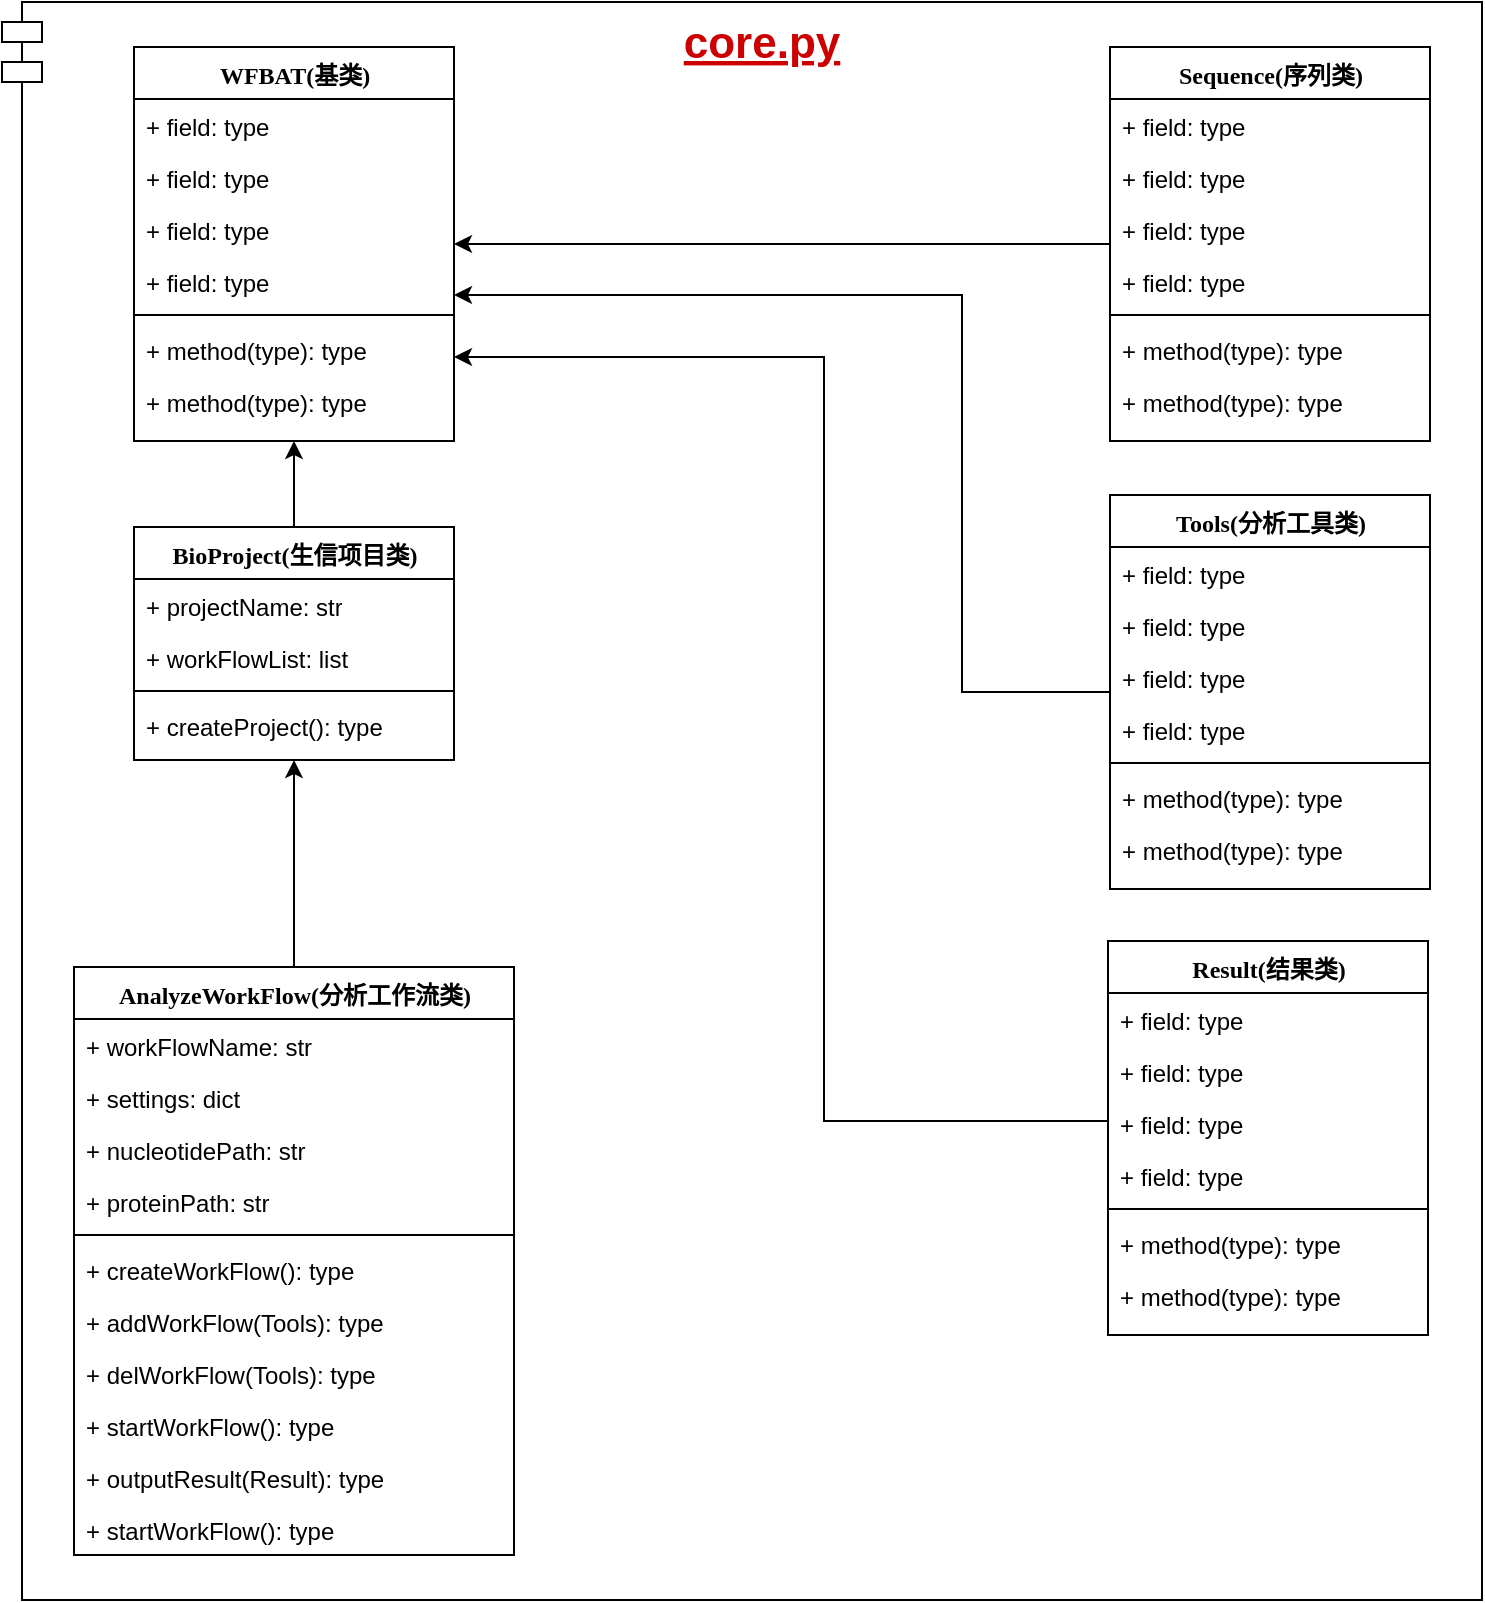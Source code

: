 <mxfile version="15.4.0" type="device"><diagram name="Page-1" id="9f46799a-70d6-7492-0946-bef42562c5a5"><mxGraphModel dx="1568" dy="945" grid="0" gridSize="10" guides="1" tooltips="1" connect="1" arrows="1" fold="1" page="1" pageScale="1" pageWidth="827" pageHeight="1169" background="none" math="0" shadow="0"><root><mxCell id="0"/><mxCell id="1" parent="0"/><mxCell id="bS8Uq09kKJwPHXTib88Z-6" value="core.py" style="shape=module;align=left;spacingLeft=20;align=center;verticalAlign=top;fontSize=22;labelBackgroundColor=#FFFFFF;fontColor=#CC0000;fontStyle=5" vertex="1" parent="1"><mxGeometry x="22" y="34" width="740" height="799" as="geometry"/></mxCell><mxCell id="78961159f06e98e8-43" value="WFBAT(基类)" style="swimlane;html=1;fontStyle=1;align=center;verticalAlign=top;childLayout=stackLayout;horizontal=1;startSize=26;horizontalStack=0;resizeParent=1;resizeLast=0;collapsible=1;marginBottom=0;swimlaneFillColor=#ffffff;rounded=0;shadow=0;comic=0;labelBackgroundColor=none;strokeWidth=1;fillColor=none;fontFamily=Verdana;fontSize=12" parent="1" vertex="1"><mxGeometry x="88" y="56.5" width="160" height="197" as="geometry"/></mxCell><mxCell id="78961159f06e98e8-44" value="+ field: type" style="text;html=1;strokeColor=none;fillColor=none;align=left;verticalAlign=top;spacingLeft=4;spacingRight=4;whiteSpace=wrap;overflow=hidden;rotatable=0;points=[[0,0.5],[1,0.5]];portConstraint=eastwest;fontColor=#000000;" parent="78961159f06e98e8-43" vertex="1"><mxGeometry y="26" width="160" height="26" as="geometry"/></mxCell><mxCell id="78961159f06e98e8-45" value="+ field: type" style="text;html=1;strokeColor=none;fillColor=none;align=left;verticalAlign=top;spacingLeft=4;spacingRight=4;whiteSpace=wrap;overflow=hidden;rotatable=0;points=[[0,0.5],[1,0.5]];portConstraint=eastwest;fontColor=#000000;" parent="78961159f06e98e8-43" vertex="1"><mxGeometry y="52" width="160" height="26" as="geometry"/></mxCell><mxCell id="78961159f06e98e8-49" value="+ field: type" style="text;html=1;strokeColor=none;fillColor=none;align=left;verticalAlign=top;spacingLeft=4;spacingRight=4;whiteSpace=wrap;overflow=hidden;rotatable=0;points=[[0,0.5],[1,0.5]];portConstraint=eastwest;fontColor=#000000;" parent="78961159f06e98e8-43" vertex="1"><mxGeometry y="78" width="160" height="26" as="geometry"/></mxCell><mxCell id="78961159f06e98e8-50" value="+ field: type" style="text;html=1;strokeColor=none;fillColor=none;align=left;verticalAlign=top;spacingLeft=4;spacingRight=4;whiteSpace=wrap;overflow=hidden;rotatable=0;points=[[0,0.5],[1,0.5]];portConstraint=eastwest;fontColor=#000000;" parent="78961159f06e98e8-43" vertex="1"><mxGeometry y="104" width="160" height="26" as="geometry"/></mxCell><mxCell id="78961159f06e98e8-51" value="" style="line;html=1;strokeWidth=1;fillColor=none;align=left;verticalAlign=middle;spacingTop=-1;spacingLeft=3;spacingRight=3;rotatable=0;labelPosition=right;points=[];portConstraint=eastwest;" parent="78961159f06e98e8-43" vertex="1"><mxGeometry y="130" width="160" height="8" as="geometry"/></mxCell><mxCell id="78961159f06e98e8-52" value="+ method(type): type" style="text;html=1;strokeColor=none;fillColor=none;align=left;verticalAlign=top;spacingLeft=4;spacingRight=4;whiteSpace=wrap;overflow=hidden;rotatable=0;points=[[0,0.5],[1,0.5]];portConstraint=eastwest;fontColor=#000000;" parent="78961159f06e98e8-43" vertex="1"><mxGeometry y="138" width="160" height="26" as="geometry"/></mxCell><mxCell id="78961159f06e98e8-53" value="+ method(type): type" style="text;html=1;strokeColor=none;fillColor=none;align=left;verticalAlign=top;spacingLeft=4;spacingRight=4;whiteSpace=wrap;overflow=hidden;rotatable=0;points=[[0,0.5],[1,0.5]];portConstraint=eastwest;fontColor=#000000;" parent="78961159f06e98e8-43" vertex="1"><mxGeometry y="164" width="160" height="26" as="geometry"/></mxCell><mxCell id="78961159f06e98e8-95" value="AnalyzeWorkFlow(分析工作流类)" style="swimlane;html=1;fontStyle=1;align=center;verticalAlign=top;childLayout=stackLayout;horizontal=1;startSize=26;horizontalStack=0;resizeParent=1;resizeLast=0;collapsible=1;marginBottom=0;swimlaneFillColor=#ffffff;rounded=0;shadow=0;comic=0;labelBackgroundColor=none;strokeWidth=1;fillColor=none;fontFamily=Verdana;fontSize=12" parent="1" vertex="1"><mxGeometry x="58" y="516.5" width="220" height="294" as="geometry"/></mxCell><mxCell id="78961159f06e98e8-96" value="+ workFlowName: str" style="text;html=1;strokeColor=none;fillColor=none;align=left;verticalAlign=top;spacingLeft=4;spacingRight=4;whiteSpace=wrap;overflow=hidden;rotatable=0;points=[[0,0.5],[1,0.5]];portConstraint=eastwest;fontColor=#000000;" parent="78961159f06e98e8-95" vertex="1"><mxGeometry y="26" width="220" height="26" as="geometry"/></mxCell><mxCell id="78961159f06e98e8-97" value="+ settings: dict" style="text;html=1;strokeColor=none;fillColor=none;align=left;verticalAlign=top;spacingLeft=4;spacingRight=4;whiteSpace=wrap;overflow=hidden;rotatable=0;points=[[0,0.5],[1,0.5]];portConstraint=eastwest;fontColor=#000000;" parent="78961159f06e98e8-95" vertex="1"><mxGeometry y="52" width="220" height="26" as="geometry"/></mxCell><mxCell id="78961159f06e98e8-98" value="+ nucleotidePath: str" style="text;html=1;strokeColor=none;fillColor=none;align=left;verticalAlign=top;spacingLeft=4;spacingRight=4;whiteSpace=wrap;overflow=hidden;rotatable=0;points=[[0,0.5],[1,0.5]];portConstraint=eastwest;fontColor=#000000;" parent="78961159f06e98e8-95" vertex="1"><mxGeometry y="78" width="220" height="26" as="geometry"/></mxCell><mxCell id="78961159f06e98e8-102" value="+ proteinPath: str" style="text;html=1;strokeColor=none;fillColor=none;align=left;verticalAlign=top;spacingLeft=4;spacingRight=4;whiteSpace=wrap;overflow=hidden;rotatable=0;points=[[0,0.5],[1,0.5]];portConstraint=eastwest;fontColor=#000000;" parent="78961159f06e98e8-95" vertex="1"><mxGeometry y="104" width="220" height="26" as="geometry"/></mxCell><mxCell id="78961159f06e98e8-103" value="" style="line;html=1;strokeWidth=1;fillColor=none;align=left;verticalAlign=middle;spacingTop=-1;spacingLeft=3;spacingRight=3;rotatable=0;labelPosition=right;points=[];portConstraint=eastwest;" parent="78961159f06e98e8-95" vertex="1"><mxGeometry y="130" width="220" height="8" as="geometry"/></mxCell><mxCell id="78961159f06e98e8-104" value="+ createWorkFlow(): type" style="text;html=1;strokeColor=none;fillColor=none;align=left;verticalAlign=top;spacingLeft=4;spacingRight=4;whiteSpace=wrap;overflow=hidden;rotatable=0;points=[[0,0.5],[1,0.5]];portConstraint=eastwest;fontColor=#000000;" parent="78961159f06e98e8-95" vertex="1"><mxGeometry y="138" width="220" height="26" as="geometry"/></mxCell><mxCell id="bS8Uq09kKJwPHXTib88Z-39" value="+ addWorkFlow(Tools): type" style="text;html=1;strokeColor=none;fillColor=none;align=left;verticalAlign=top;spacingLeft=4;spacingRight=4;whiteSpace=wrap;overflow=hidden;rotatable=0;points=[[0,0.5],[1,0.5]];portConstraint=eastwest;fontColor=#000000;" vertex="1" parent="78961159f06e98e8-95"><mxGeometry y="164" width="220" height="26" as="geometry"/></mxCell><mxCell id="bS8Uq09kKJwPHXTib88Z-41" value="+ delWorkFlow(Tools): type" style="text;html=1;strokeColor=none;fillColor=none;align=left;verticalAlign=top;spacingLeft=4;spacingRight=4;whiteSpace=wrap;overflow=hidden;rotatable=0;points=[[0,0.5],[1,0.5]];portConstraint=eastwest;fontColor=#000000;" vertex="1" parent="78961159f06e98e8-95"><mxGeometry y="190" width="220" height="26" as="geometry"/></mxCell><mxCell id="bS8Uq09kKJwPHXTib88Z-40" value="+ startWorkFlow(): type" style="text;html=1;strokeColor=none;fillColor=none;align=left;verticalAlign=top;spacingLeft=4;spacingRight=4;whiteSpace=wrap;overflow=hidden;rotatable=0;points=[[0,0.5],[1,0.5]];portConstraint=eastwest;fontColor=#000000;" vertex="1" parent="78961159f06e98e8-95"><mxGeometry y="216" width="220" height="26" as="geometry"/></mxCell><mxCell id="bS8Uq09kKJwPHXTib88Z-42" value="+ outputResult(Result): type" style="text;html=1;strokeColor=none;fillColor=none;align=left;verticalAlign=top;spacingLeft=4;spacingRight=4;whiteSpace=wrap;overflow=hidden;rotatable=0;points=[[0,0.5],[1,0.5]];portConstraint=eastwest;fontColor=#000000;" vertex="1" parent="78961159f06e98e8-95"><mxGeometry y="242" width="220" height="26" as="geometry"/></mxCell><mxCell id="bS8Uq09kKJwPHXTib88Z-43" value="+ startWorkFlow(): type" style="text;html=1;strokeColor=none;fillColor=none;align=left;verticalAlign=top;spacingLeft=4;spacingRight=4;whiteSpace=wrap;overflow=hidden;rotatable=0;points=[[0,0.5],[1,0.5]];portConstraint=eastwest;fontColor=#000000;" vertex="1" parent="78961159f06e98e8-95"><mxGeometry y="268" width="220" height="26" as="geometry"/></mxCell><mxCell id="78961159f06e98e8-108" value="BioProject(生信项目类)" style="swimlane;html=1;fontStyle=1;align=center;verticalAlign=top;childLayout=stackLayout;horizontal=1;startSize=26;horizontalStack=0;resizeParent=1;resizeLast=0;collapsible=1;marginBottom=0;swimlaneFillColor=#ffffff;rounded=0;shadow=0;comic=0;labelBackgroundColor=none;strokeWidth=1;fillColor=none;fontFamily=Verdana;fontSize=12" parent="1" vertex="1"><mxGeometry x="88" y="296.5" width="160" height="116.5" as="geometry"/></mxCell><mxCell id="78961159f06e98e8-109" value="+ projectName: str" style="text;html=1;strokeColor=none;fillColor=none;align=left;verticalAlign=top;spacingLeft=4;spacingRight=4;whiteSpace=wrap;overflow=hidden;rotatable=0;points=[[0,0.5],[1,0.5]];portConstraint=eastwest;fontColor=#000000;" parent="78961159f06e98e8-108" vertex="1"><mxGeometry y="26" width="160" height="26" as="geometry"/></mxCell><mxCell id="78961159f06e98e8-110" value="+ workFlowList: list" style="text;html=1;strokeColor=none;fillColor=none;align=left;verticalAlign=top;spacingLeft=4;spacingRight=4;whiteSpace=wrap;overflow=hidden;rotatable=0;points=[[0,0.5],[1,0.5]];portConstraint=eastwest;fontColor=#000000;" parent="78961159f06e98e8-108" vertex="1"><mxGeometry y="52" width="160" height="26" as="geometry"/></mxCell><mxCell id="78961159f06e98e8-116" value="" style="line;html=1;strokeWidth=1;fillColor=none;align=left;verticalAlign=middle;spacingTop=-1;spacingLeft=3;spacingRight=3;rotatable=0;labelPosition=right;points=[];portConstraint=eastwest;" parent="78961159f06e98e8-108" vertex="1"><mxGeometry y="78" width="160" height="8" as="geometry"/></mxCell><mxCell id="78961159f06e98e8-120" value="+ createProject(): type" style="text;html=1;strokeColor=none;fillColor=none;align=left;verticalAlign=top;spacingLeft=4;spacingRight=4;whiteSpace=wrap;overflow=hidden;rotatable=0;points=[[0,0.5],[1,0.5]];portConstraint=eastwest;fontColor=#000000;" parent="78961159f06e98e8-108" vertex="1"><mxGeometry y="86" width="160" height="26" as="geometry"/></mxCell><mxCell id="bS8Uq09kKJwPHXTib88Z-2" value="" style="edgeStyle=segmentEdgeStyle;endArrow=classic;html=1;rounded=0;exitX=0.5;exitY=0;exitDx=0;exitDy=0;entryX=0.5;entryY=1;entryDx=0;entryDy=0;" edge="1" parent="1" source="78961159f06e98e8-108" target="78961159f06e98e8-43"><mxGeometry x="18" y="16.5" width="50" height="50" as="geometry"><mxPoint x="498" y="476.5" as="sourcePoint"/><mxPoint x="548" y="426.5" as="targetPoint"/></mxGeometry></mxCell><mxCell id="bS8Uq09kKJwPHXTib88Z-3" value="" style="edgeStyle=segmentEdgeStyle;endArrow=classic;html=1;rounded=0;entryX=0.5;entryY=1;entryDx=0;entryDy=0;exitX=0.5;exitY=0;exitDx=0;exitDy=0;" edge="1" parent="1" source="78961159f06e98e8-95" target="78961159f06e98e8-108"><mxGeometry x="18" y="16.5" width="50" height="50" as="geometry"><mxPoint x="297" y="306.5" as="sourcePoint"/><mxPoint x="297" y="233.5" as="targetPoint"/><Array as="points"/></mxGeometry></mxCell><mxCell id="bS8Uq09kKJwPHXTib88Z-11" value="Sequence(序列类)" style="swimlane;html=1;fontStyle=1;align=center;verticalAlign=top;childLayout=stackLayout;horizontal=1;startSize=26;horizontalStack=0;resizeParent=1;resizeLast=0;collapsible=1;marginBottom=0;swimlaneFillColor=#ffffff;rounded=0;shadow=0;comic=0;labelBackgroundColor=none;strokeWidth=1;fillColor=none;fontFamily=Verdana;fontSize=12" vertex="1" parent="1"><mxGeometry x="576" y="56.5" width="160" height="197" as="geometry"/></mxCell><mxCell id="bS8Uq09kKJwPHXTib88Z-12" value="+ field: type" style="text;html=1;strokeColor=none;fillColor=none;align=left;verticalAlign=top;spacingLeft=4;spacingRight=4;whiteSpace=wrap;overflow=hidden;rotatable=0;points=[[0,0.5],[1,0.5]];portConstraint=eastwest;fontColor=#000000;" vertex="1" parent="bS8Uq09kKJwPHXTib88Z-11"><mxGeometry y="26" width="160" height="26" as="geometry"/></mxCell><mxCell id="bS8Uq09kKJwPHXTib88Z-13" value="+ field: type" style="text;html=1;strokeColor=none;fillColor=none;align=left;verticalAlign=top;spacingLeft=4;spacingRight=4;whiteSpace=wrap;overflow=hidden;rotatable=0;points=[[0,0.5],[1,0.5]];portConstraint=eastwest;fontColor=#000000;" vertex="1" parent="bS8Uq09kKJwPHXTib88Z-11"><mxGeometry y="52" width="160" height="26" as="geometry"/></mxCell><mxCell id="bS8Uq09kKJwPHXTib88Z-14" value="+ field: type" style="text;html=1;strokeColor=none;fillColor=none;align=left;verticalAlign=top;spacingLeft=4;spacingRight=4;whiteSpace=wrap;overflow=hidden;rotatable=0;points=[[0,0.5],[1,0.5]];portConstraint=eastwest;fontColor=#000000;" vertex="1" parent="bS8Uq09kKJwPHXTib88Z-11"><mxGeometry y="78" width="160" height="26" as="geometry"/></mxCell><mxCell id="bS8Uq09kKJwPHXTib88Z-15" value="+ field: type" style="text;html=1;strokeColor=none;fillColor=none;align=left;verticalAlign=top;spacingLeft=4;spacingRight=4;whiteSpace=wrap;overflow=hidden;rotatable=0;points=[[0,0.5],[1,0.5]];portConstraint=eastwest;fontColor=#000000;" vertex="1" parent="bS8Uq09kKJwPHXTib88Z-11"><mxGeometry y="104" width="160" height="26" as="geometry"/></mxCell><mxCell id="bS8Uq09kKJwPHXTib88Z-16" value="" style="line;html=1;strokeWidth=1;fillColor=none;align=left;verticalAlign=middle;spacingTop=-1;spacingLeft=3;spacingRight=3;rotatable=0;labelPosition=right;points=[];portConstraint=eastwest;" vertex="1" parent="bS8Uq09kKJwPHXTib88Z-11"><mxGeometry y="130" width="160" height="8" as="geometry"/></mxCell><mxCell id="bS8Uq09kKJwPHXTib88Z-17" value="+ method(type): type" style="text;html=1;strokeColor=none;fillColor=none;align=left;verticalAlign=top;spacingLeft=4;spacingRight=4;whiteSpace=wrap;overflow=hidden;rotatable=0;points=[[0,0.5],[1,0.5]];portConstraint=eastwest;fontColor=#000000;" vertex="1" parent="bS8Uq09kKJwPHXTib88Z-11"><mxGeometry y="138" width="160" height="26" as="geometry"/></mxCell><mxCell id="bS8Uq09kKJwPHXTib88Z-18" value="+ method(type): type" style="text;html=1;strokeColor=none;fillColor=none;align=left;verticalAlign=top;spacingLeft=4;spacingRight=4;whiteSpace=wrap;overflow=hidden;rotatable=0;points=[[0,0.5],[1,0.5]];portConstraint=eastwest;fontColor=#000000;" vertex="1" parent="bS8Uq09kKJwPHXTib88Z-11"><mxGeometry y="164" width="160" height="26" as="geometry"/></mxCell><mxCell id="bS8Uq09kKJwPHXTib88Z-19" value="" style="edgeStyle=orthogonalEdgeStyle;rounded=0;orthogonalLoop=1;jettySize=auto;html=1;fontSize=22;fontColor=#CC0000;" edge="1" parent="1" source="bS8Uq09kKJwPHXTib88Z-11" target="78961159f06e98e8-43"><mxGeometry x="19" y="34" as="geometry"/></mxCell><mxCell id="bS8Uq09kKJwPHXTib88Z-20" value="Tools(分析工具类)" style="swimlane;html=1;fontStyle=1;align=center;verticalAlign=top;childLayout=stackLayout;horizontal=1;startSize=26;horizontalStack=0;resizeParent=1;resizeLast=0;collapsible=1;marginBottom=0;swimlaneFillColor=#ffffff;rounded=0;shadow=0;comic=0;labelBackgroundColor=none;strokeWidth=1;fillColor=none;fontFamily=Verdana;fontSize=12" vertex="1" parent="1"><mxGeometry x="576" y="280.5" width="160" height="197" as="geometry"/></mxCell><mxCell id="bS8Uq09kKJwPHXTib88Z-21" value="+ field: type" style="text;html=1;strokeColor=none;fillColor=none;align=left;verticalAlign=top;spacingLeft=4;spacingRight=4;whiteSpace=wrap;overflow=hidden;rotatable=0;points=[[0,0.5],[1,0.5]];portConstraint=eastwest;fontColor=#000000;" vertex="1" parent="bS8Uq09kKJwPHXTib88Z-20"><mxGeometry y="26" width="160" height="26" as="geometry"/></mxCell><mxCell id="bS8Uq09kKJwPHXTib88Z-22" value="+ field: type" style="text;html=1;strokeColor=none;fillColor=none;align=left;verticalAlign=top;spacingLeft=4;spacingRight=4;whiteSpace=wrap;overflow=hidden;rotatable=0;points=[[0,0.5],[1,0.5]];portConstraint=eastwest;fontColor=#000000;" vertex="1" parent="bS8Uq09kKJwPHXTib88Z-20"><mxGeometry y="52" width="160" height="26" as="geometry"/></mxCell><mxCell id="bS8Uq09kKJwPHXTib88Z-23" value="+ field: type" style="text;html=1;strokeColor=none;fillColor=none;align=left;verticalAlign=top;spacingLeft=4;spacingRight=4;whiteSpace=wrap;overflow=hidden;rotatable=0;points=[[0,0.5],[1,0.5]];portConstraint=eastwest;fontColor=#000000;" vertex="1" parent="bS8Uq09kKJwPHXTib88Z-20"><mxGeometry y="78" width="160" height="26" as="geometry"/></mxCell><mxCell id="bS8Uq09kKJwPHXTib88Z-24" value="+ field: type" style="text;html=1;strokeColor=none;fillColor=none;align=left;verticalAlign=top;spacingLeft=4;spacingRight=4;whiteSpace=wrap;overflow=hidden;rotatable=0;points=[[0,0.5],[1,0.5]];portConstraint=eastwest;fontColor=#000000;" vertex="1" parent="bS8Uq09kKJwPHXTib88Z-20"><mxGeometry y="104" width="160" height="26" as="geometry"/></mxCell><mxCell id="bS8Uq09kKJwPHXTib88Z-25" value="" style="line;html=1;strokeWidth=1;fillColor=none;align=left;verticalAlign=middle;spacingTop=-1;spacingLeft=3;spacingRight=3;rotatable=0;labelPosition=right;points=[];portConstraint=eastwest;" vertex="1" parent="bS8Uq09kKJwPHXTib88Z-20"><mxGeometry y="130" width="160" height="8" as="geometry"/></mxCell><mxCell id="bS8Uq09kKJwPHXTib88Z-26" value="+ method(type): type" style="text;html=1;strokeColor=none;fillColor=none;align=left;verticalAlign=top;spacingLeft=4;spacingRight=4;whiteSpace=wrap;overflow=hidden;rotatable=0;points=[[0,0.5],[1,0.5]];portConstraint=eastwest;fontColor=#000000;" vertex="1" parent="bS8Uq09kKJwPHXTib88Z-20"><mxGeometry y="138" width="160" height="26" as="geometry"/></mxCell><mxCell id="bS8Uq09kKJwPHXTib88Z-27" value="+ method(type): type" style="text;html=1;strokeColor=none;fillColor=none;align=left;verticalAlign=top;spacingLeft=4;spacingRight=4;whiteSpace=wrap;overflow=hidden;rotatable=0;points=[[0,0.5],[1,0.5]];portConstraint=eastwest;fontColor=#000000;" vertex="1" parent="bS8Uq09kKJwPHXTib88Z-20"><mxGeometry y="164" width="160" height="26" as="geometry"/></mxCell><mxCell id="bS8Uq09kKJwPHXTib88Z-29" value="Result(结果类)" style="swimlane;html=1;fontStyle=1;align=center;verticalAlign=top;childLayout=stackLayout;horizontal=1;startSize=26;horizontalStack=0;resizeParent=1;resizeLast=0;collapsible=1;marginBottom=0;swimlaneFillColor=#ffffff;rounded=0;shadow=0;comic=0;labelBackgroundColor=none;strokeWidth=1;fillColor=none;fontFamily=Verdana;fontSize=12" vertex="1" parent="1"><mxGeometry x="575" y="503.5" width="160" height="197" as="geometry"/></mxCell><mxCell id="bS8Uq09kKJwPHXTib88Z-30" value="+ field: type" style="text;html=1;strokeColor=none;fillColor=none;align=left;verticalAlign=top;spacingLeft=4;spacingRight=4;whiteSpace=wrap;overflow=hidden;rotatable=0;points=[[0,0.5],[1,0.5]];portConstraint=eastwest;fontColor=#000000;" vertex="1" parent="bS8Uq09kKJwPHXTib88Z-29"><mxGeometry y="26" width="160" height="26" as="geometry"/></mxCell><mxCell id="bS8Uq09kKJwPHXTib88Z-31" value="+ field: type" style="text;html=1;strokeColor=none;fillColor=none;align=left;verticalAlign=top;spacingLeft=4;spacingRight=4;whiteSpace=wrap;overflow=hidden;rotatable=0;points=[[0,0.5],[1,0.5]];portConstraint=eastwest;fontColor=#000000;" vertex="1" parent="bS8Uq09kKJwPHXTib88Z-29"><mxGeometry y="52" width="160" height="26" as="geometry"/></mxCell><mxCell id="bS8Uq09kKJwPHXTib88Z-32" value="+ field: type" style="text;html=1;strokeColor=none;fillColor=none;align=left;verticalAlign=top;spacingLeft=4;spacingRight=4;whiteSpace=wrap;overflow=hidden;rotatable=0;points=[[0,0.5],[1,0.5]];portConstraint=eastwest;fontColor=#000000;" vertex="1" parent="bS8Uq09kKJwPHXTib88Z-29"><mxGeometry y="78" width="160" height="26" as="geometry"/></mxCell><mxCell id="bS8Uq09kKJwPHXTib88Z-33" value="+ field: type" style="text;html=1;strokeColor=none;fillColor=none;align=left;verticalAlign=top;spacingLeft=4;spacingRight=4;whiteSpace=wrap;overflow=hidden;rotatable=0;points=[[0,0.5],[1,0.5]];portConstraint=eastwest;fontColor=#000000;" vertex="1" parent="bS8Uq09kKJwPHXTib88Z-29"><mxGeometry y="104" width="160" height="26" as="geometry"/></mxCell><mxCell id="bS8Uq09kKJwPHXTib88Z-34" value="" style="line;html=1;strokeWidth=1;fillColor=none;align=left;verticalAlign=middle;spacingTop=-1;spacingLeft=3;spacingRight=3;rotatable=0;labelPosition=right;points=[];portConstraint=eastwest;" vertex="1" parent="bS8Uq09kKJwPHXTib88Z-29"><mxGeometry y="130" width="160" height="8" as="geometry"/></mxCell><mxCell id="bS8Uq09kKJwPHXTib88Z-35" value="+ method(type): type" style="text;html=1;strokeColor=none;fillColor=none;align=left;verticalAlign=top;spacingLeft=4;spacingRight=4;whiteSpace=wrap;overflow=hidden;rotatable=0;points=[[0,0.5],[1,0.5]];portConstraint=eastwest;fontColor=#000000;" vertex="1" parent="bS8Uq09kKJwPHXTib88Z-29"><mxGeometry y="138" width="160" height="26" as="geometry"/></mxCell><mxCell id="bS8Uq09kKJwPHXTib88Z-36" value="+ method(type): type" style="text;html=1;strokeColor=none;fillColor=none;align=left;verticalAlign=top;spacingLeft=4;spacingRight=4;whiteSpace=wrap;overflow=hidden;rotatable=0;points=[[0,0.5],[1,0.5]];portConstraint=eastwest;fontColor=#000000;" vertex="1" parent="bS8Uq09kKJwPHXTib88Z-29"><mxGeometry y="164" width="160" height="26" as="geometry"/></mxCell><mxCell id="bS8Uq09kKJwPHXTib88Z-28" value="" style="edgeStyle=orthogonalEdgeStyle;rounded=0;orthogonalLoop=1;jettySize=auto;html=1;fontSize=22;fontColor=#CC0000;" edge="1" parent="1" source="bS8Uq09kKJwPHXTib88Z-20" target="78961159f06e98e8-43"><mxGeometry x="19" y="34" as="geometry"><Array as="points"><mxPoint x="502" y="379.5"/><mxPoint x="502" y="180.5"/></Array></mxGeometry></mxCell><mxCell id="bS8Uq09kKJwPHXTib88Z-37" value="" style="edgeStyle=orthogonalEdgeStyle;rounded=0;orthogonalLoop=1;jettySize=auto;html=1;fontSize=22;fontColor=#CC0000;" edge="1" parent="1" source="bS8Uq09kKJwPHXTib88Z-29" target="78961159f06e98e8-43"><mxGeometry x="19" y="34" as="geometry"><Array as="points"><mxPoint x="433" y="593.5"/><mxPoint x="433" y="211.5"/></Array></mxGeometry></mxCell></root></mxGraphModel></diagram></mxfile>